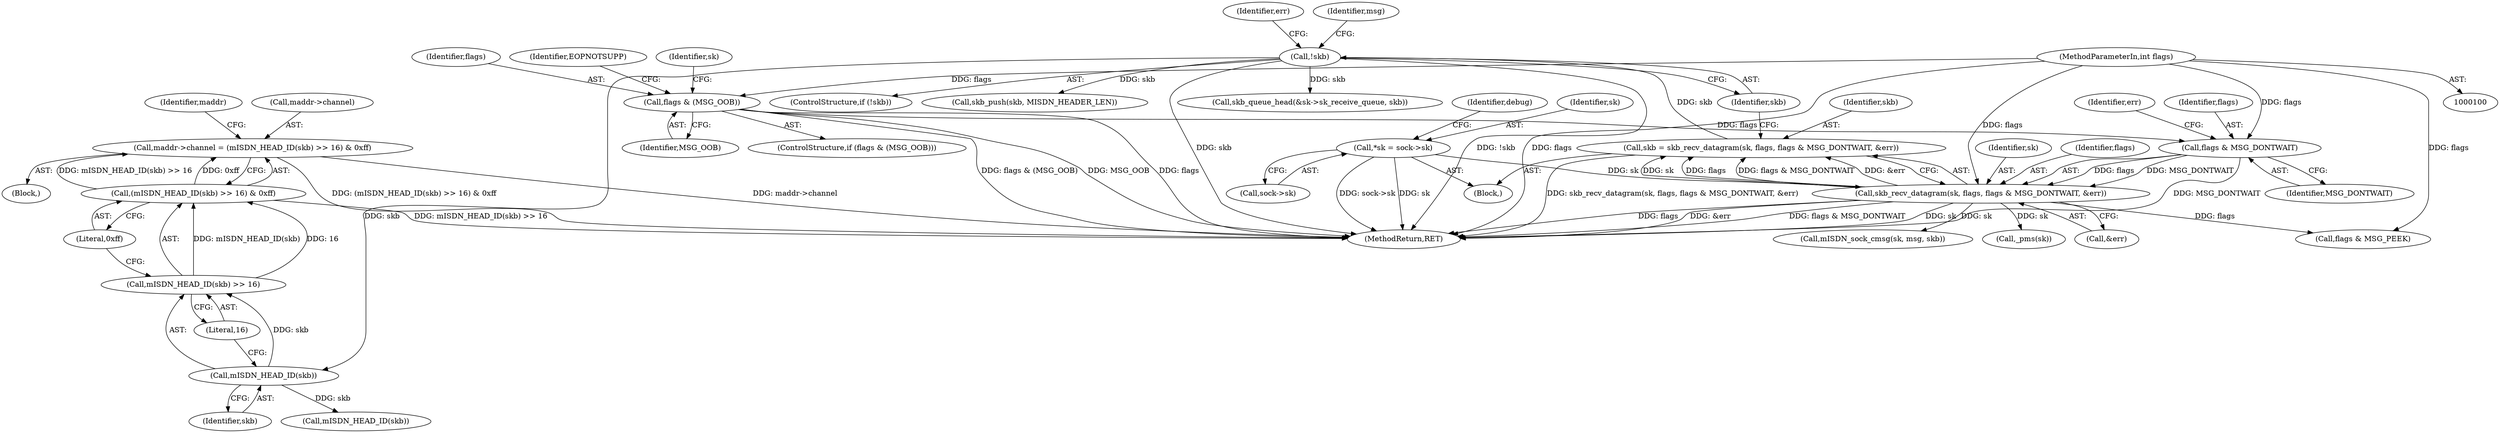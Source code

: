 digraph "0_linux_f3d3342602f8bcbf37d7c46641cb9bca7618eb1c_1@pointer" {
"1000190" [label="(Call,maddr->channel = (mISDN_HEAD_ID(skb) >> 16) & 0xff)"];
"1000194" [label="(Call,(mISDN_HEAD_ID(skb) >> 16) & 0xff)"];
"1000195" [label="(Call,mISDN_HEAD_ID(skb) >> 16)"];
"1000196" [label="(Call,mISDN_HEAD_ID(skb))"];
"1000147" [label="(Call,!skb)"];
"1000136" [label="(Call,skb = skb_recv_datagram(sk, flags, flags & MSG_DONTWAIT, &err))"];
"1000138" [label="(Call,skb_recv_datagram(sk, flags, flags & MSG_DONTWAIT, &err))"];
"1000109" [label="(Call,*sk = sock->sk)"];
"1000141" [label="(Call,flags & MSG_DONTWAIT)"];
"1000122" [label="(Call,flags & (MSG_OOB))"];
"1000105" [label="(MethodParameterIn,int flags)"];
"1000150" [label="(Identifier,err)"];
"1000137" [label="(Identifier,skb)"];
"1000109" [label="(Call,*sk = sock->sk)"];
"1000124" [label="(Identifier,MSG_OOB)"];
"1000318" [label="(MethodReturn,RET)"];
"1000141" [label="(Call,flags & MSG_DONTWAIT)"];
"1000121" [label="(ControlStructure,if (flags & (MSG_OOB)))"];
"1000147" [label="(Call,!skb)"];
"1000146" [label="(ControlStructure,if (!skb))"];
"1000153" [label="(Identifier,msg)"];
"1000202" [label="(Identifier,maddr)"];
"1000198" [label="(Literal,16)"];
"1000295" [label="(Call,skb_push(skb, MISDN_HEADER_LEN))"];
"1000197" [label="(Identifier,skb)"];
"1000122" [label="(Call,flags & (MSG_OOB))"];
"1000127" [label="(Identifier,EOPNOTSUPP)"];
"1000189" [label="(Block,)"];
"1000276" [label="(Call,flags & MSG_PEEK)"];
"1000195" [label="(Call,mISDN_HEAD_ID(skb) >> 16)"];
"1000119" [label="(Identifier,debug)"];
"1000194" [label="(Call,(mISDN_HEAD_ID(skb) >> 16) & 0xff)"];
"1000139" [label="(Identifier,sk)"];
"1000105" [label="(MethodParameterIn,int flags)"];
"1000190" [label="(Call,maddr->channel = (mISDN_HEAD_ID(skb) >> 16) & 0xff)"];
"1000143" [label="(Identifier,MSG_DONTWAIT)"];
"1000136" [label="(Call,skb = skb_recv_datagram(sk, flags, flags & MSG_DONTWAIT, &err))"];
"1000310" [label="(Call,mISDN_sock_cmsg(sk, msg, skb))"];
"1000131" [label="(Identifier,sk)"];
"1000191" [label="(Call,maddr->channel)"];
"1000148" [label="(Identifier,skb)"];
"1000106" [label="(Block,)"];
"1000173" [label="(Call,_pms(sk))"];
"1000123" [label="(Identifier,flags)"];
"1000199" [label="(Literal,0xff)"];
"1000138" [label="(Call,skb_recv_datagram(sk, flags, flags & MSG_DONTWAIT, &err))"];
"1000111" [label="(Call,sock->sk)"];
"1000206" [label="(Call,mISDN_HEAD_ID(skb))"];
"1000140" [label="(Identifier,flags)"];
"1000145" [label="(Identifier,err)"];
"1000142" [label="(Identifier,flags)"];
"1000196" [label="(Call,mISDN_HEAD_ID(skb))"];
"1000285" [label="(Call,skb_queue_head(&sk->sk_receive_queue, skb))"];
"1000144" [label="(Call,&err)"];
"1000110" [label="(Identifier,sk)"];
"1000190" -> "1000189"  [label="AST: "];
"1000190" -> "1000194"  [label="CFG: "];
"1000191" -> "1000190"  [label="AST: "];
"1000194" -> "1000190"  [label="AST: "];
"1000202" -> "1000190"  [label="CFG: "];
"1000190" -> "1000318"  [label="DDG: (mISDN_HEAD_ID(skb) >> 16) & 0xff"];
"1000190" -> "1000318"  [label="DDG: maddr->channel"];
"1000194" -> "1000190"  [label="DDG: mISDN_HEAD_ID(skb) >> 16"];
"1000194" -> "1000190"  [label="DDG: 0xff"];
"1000194" -> "1000199"  [label="CFG: "];
"1000195" -> "1000194"  [label="AST: "];
"1000199" -> "1000194"  [label="AST: "];
"1000194" -> "1000318"  [label="DDG: mISDN_HEAD_ID(skb) >> 16"];
"1000195" -> "1000194"  [label="DDG: mISDN_HEAD_ID(skb)"];
"1000195" -> "1000194"  [label="DDG: 16"];
"1000195" -> "1000198"  [label="CFG: "];
"1000196" -> "1000195"  [label="AST: "];
"1000198" -> "1000195"  [label="AST: "];
"1000199" -> "1000195"  [label="CFG: "];
"1000196" -> "1000195"  [label="DDG: skb"];
"1000196" -> "1000197"  [label="CFG: "];
"1000197" -> "1000196"  [label="AST: "];
"1000198" -> "1000196"  [label="CFG: "];
"1000147" -> "1000196"  [label="DDG: skb"];
"1000196" -> "1000206"  [label="DDG: skb"];
"1000147" -> "1000146"  [label="AST: "];
"1000147" -> "1000148"  [label="CFG: "];
"1000148" -> "1000147"  [label="AST: "];
"1000150" -> "1000147"  [label="CFG: "];
"1000153" -> "1000147"  [label="CFG: "];
"1000147" -> "1000318"  [label="DDG: skb"];
"1000147" -> "1000318"  [label="DDG: !skb"];
"1000136" -> "1000147"  [label="DDG: skb"];
"1000147" -> "1000285"  [label="DDG: skb"];
"1000147" -> "1000295"  [label="DDG: skb"];
"1000136" -> "1000106"  [label="AST: "];
"1000136" -> "1000138"  [label="CFG: "];
"1000137" -> "1000136"  [label="AST: "];
"1000138" -> "1000136"  [label="AST: "];
"1000148" -> "1000136"  [label="CFG: "];
"1000136" -> "1000318"  [label="DDG: skb_recv_datagram(sk, flags, flags & MSG_DONTWAIT, &err)"];
"1000138" -> "1000136"  [label="DDG: sk"];
"1000138" -> "1000136"  [label="DDG: flags"];
"1000138" -> "1000136"  [label="DDG: flags & MSG_DONTWAIT"];
"1000138" -> "1000136"  [label="DDG: &err"];
"1000138" -> "1000144"  [label="CFG: "];
"1000139" -> "1000138"  [label="AST: "];
"1000140" -> "1000138"  [label="AST: "];
"1000141" -> "1000138"  [label="AST: "];
"1000144" -> "1000138"  [label="AST: "];
"1000138" -> "1000318"  [label="DDG: flags & MSG_DONTWAIT"];
"1000138" -> "1000318"  [label="DDG: sk"];
"1000138" -> "1000318"  [label="DDG: flags"];
"1000138" -> "1000318"  [label="DDG: &err"];
"1000109" -> "1000138"  [label="DDG: sk"];
"1000141" -> "1000138"  [label="DDG: flags"];
"1000141" -> "1000138"  [label="DDG: MSG_DONTWAIT"];
"1000105" -> "1000138"  [label="DDG: flags"];
"1000138" -> "1000173"  [label="DDG: sk"];
"1000138" -> "1000276"  [label="DDG: flags"];
"1000138" -> "1000310"  [label="DDG: sk"];
"1000109" -> "1000106"  [label="AST: "];
"1000109" -> "1000111"  [label="CFG: "];
"1000110" -> "1000109"  [label="AST: "];
"1000111" -> "1000109"  [label="AST: "];
"1000119" -> "1000109"  [label="CFG: "];
"1000109" -> "1000318"  [label="DDG: sk"];
"1000109" -> "1000318"  [label="DDG: sock->sk"];
"1000141" -> "1000143"  [label="CFG: "];
"1000142" -> "1000141"  [label="AST: "];
"1000143" -> "1000141"  [label="AST: "];
"1000145" -> "1000141"  [label="CFG: "];
"1000141" -> "1000318"  [label="DDG: MSG_DONTWAIT"];
"1000122" -> "1000141"  [label="DDG: flags"];
"1000105" -> "1000141"  [label="DDG: flags"];
"1000122" -> "1000121"  [label="AST: "];
"1000122" -> "1000124"  [label="CFG: "];
"1000123" -> "1000122"  [label="AST: "];
"1000124" -> "1000122"  [label="AST: "];
"1000127" -> "1000122"  [label="CFG: "];
"1000131" -> "1000122"  [label="CFG: "];
"1000122" -> "1000318"  [label="DDG: flags"];
"1000122" -> "1000318"  [label="DDG: flags & (MSG_OOB)"];
"1000122" -> "1000318"  [label="DDG: MSG_OOB"];
"1000105" -> "1000122"  [label="DDG: flags"];
"1000105" -> "1000100"  [label="AST: "];
"1000105" -> "1000318"  [label="DDG: flags"];
"1000105" -> "1000276"  [label="DDG: flags"];
}
